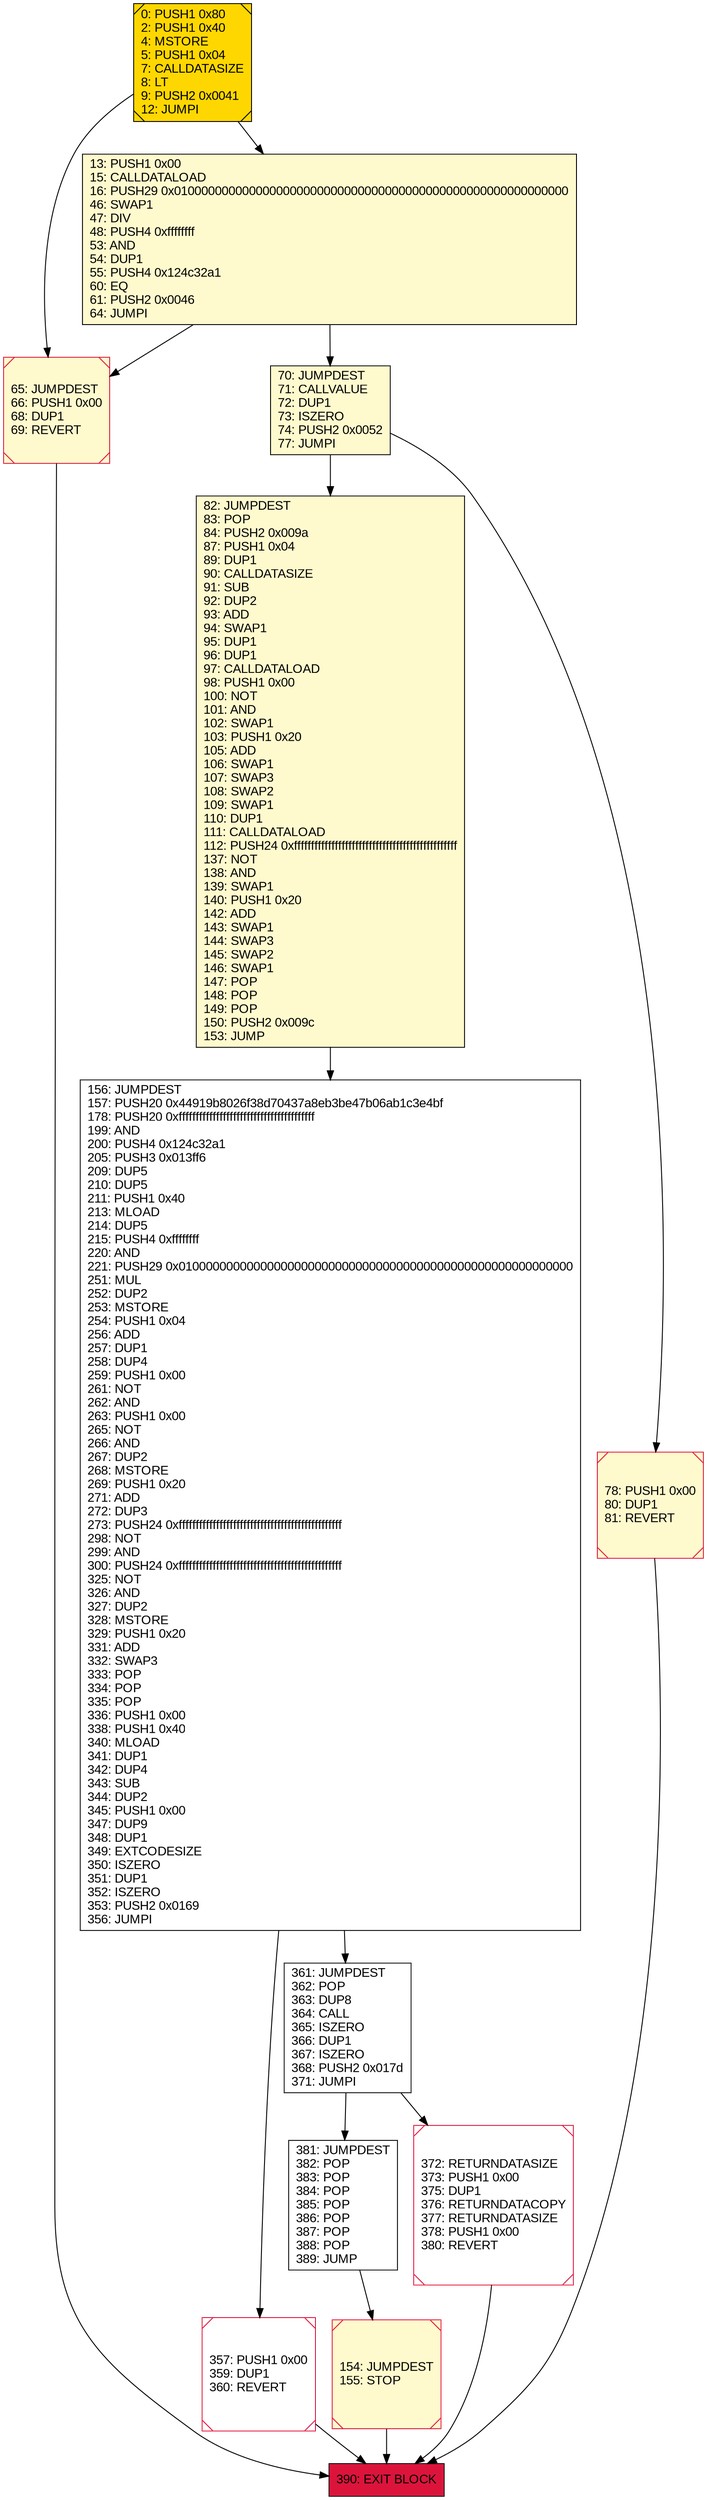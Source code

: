 digraph G {
bgcolor=transparent rankdir=UD;
node [shape=box style=filled color=black fillcolor=white fontname=arial fontcolor=black];
82 [label="82: JUMPDEST\l83: POP\l84: PUSH2 0x009a\l87: PUSH1 0x04\l89: DUP1\l90: CALLDATASIZE\l91: SUB\l92: DUP2\l93: ADD\l94: SWAP1\l95: DUP1\l96: DUP1\l97: CALLDATALOAD\l98: PUSH1 0x00\l100: NOT\l101: AND\l102: SWAP1\l103: PUSH1 0x20\l105: ADD\l106: SWAP1\l107: SWAP3\l108: SWAP2\l109: SWAP1\l110: DUP1\l111: CALLDATALOAD\l112: PUSH24 0xffffffffffffffffffffffffffffffffffffffffffffffff\l137: NOT\l138: AND\l139: SWAP1\l140: PUSH1 0x20\l142: ADD\l143: SWAP1\l144: SWAP3\l145: SWAP2\l146: SWAP1\l147: POP\l148: POP\l149: POP\l150: PUSH2 0x009c\l153: JUMP\l" fillcolor=lemonchiffon ];
381 [label="381: JUMPDEST\l382: POP\l383: POP\l384: POP\l385: POP\l386: POP\l387: POP\l388: POP\l389: JUMP\l" ];
156 [label="156: JUMPDEST\l157: PUSH20 0x44919b8026f38d70437a8eb3be47b06ab1c3e4bf\l178: PUSH20 0xffffffffffffffffffffffffffffffffffffffff\l199: AND\l200: PUSH4 0x124c32a1\l205: PUSH3 0x013ff6\l209: DUP5\l210: DUP5\l211: PUSH1 0x40\l213: MLOAD\l214: DUP5\l215: PUSH4 0xffffffff\l220: AND\l221: PUSH29 0x0100000000000000000000000000000000000000000000000000000000\l251: MUL\l252: DUP2\l253: MSTORE\l254: PUSH1 0x04\l256: ADD\l257: DUP1\l258: DUP4\l259: PUSH1 0x00\l261: NOT\l262: AND\l263: PUSH1 0x00\l265: NOT\l266: AND\l267: DUP2\l268: MSTORE\l269: PUSH1 0x20\l271: ADD\l272: DUP3\l273: PUSH24 0xffffffffffffffffffffffffffffffffffffffffffffffff\l298: NOT\l299: AND\l300: PUSH24 0xffffffffffffffffffffffffffffffffffffffffffffffff\l325: NOT\l326: AND\l327: DUP2\l328: MSTORE\l329: PUSH1 0x20\l331: ADD\l332: SWAP3\l333: POP\l334: POP\l335: POP\l336: PUSH1 0x00\l338: PUSH1 0x40\l340: MLOAD\l341: DUP1\l342: DUP4\l343: SUB\l344: DUP2\l345: PUSH1 0x00\l347: DUP9\l348: DUP1\l349: EXTCODESIZE\l350: ISZERO\l351: DUP1\l352: ISZERO\l353: PUSH2 0x0169\l356: JUMPI\l" ];
65 [label="65: JUMPDEST\l66: PUSH1 0x00\l68: DUP1\l69: REVERT\l" fillcolor=lemonchiffon shape=Msquare color=crimson ];
357 [label="357: PUSH1 0x00\l359: DUP1\l360: REVERT\l" shape=Msquare color=crimson ];
390 [label="390: EXIT BLOCK\l" fillcolor=crimson ];
0 [label="0: PUSH1 0x80\l2: PUSH1 0x40\l4: MSTORE\l5: PUSH1 0x04\l7: CALLDATASIZE\l8: LT\l9: PUSH2 0x0041\l12: JUMPI\l" fillcolor=lemonchiffon shape=Msquare fillcolor=gold ];
13 [label="13: PUSH1 0x00\l15: CALLDATALOAD\l16: PUSH29 0x0100000000000000000000000000000000000000000000000000000000\l46: SWAP1\l47: DIV\l48: PUSH4 0xffffffff\l53: AND\l54: DUP1\l55: PUSH4 0x124c32a1\l60: EQ\l61: PUSH2 0x0046\l64: JUMPI\l" fillcolor=lemonchiffon ];
70 [label="70: JUMPDEST\l71: CALLVALUE\l72: DUP1\l73: ISZERO\l74: PUSH2 0x0052\l77: JUMPI\l" fillcolor=lemonchiffon ];
154 [label="154: JUMPDEST\l155: STOP\l" fillcolor=lemonchiffon shape=Msquare color=crimson ];
78 [label="78: PUSH1 0x00\l80: DUP1\l81: REVERT\l" fillcolor=lemonchiffon shape=Msquare color=crimson ];
372 [label="372: RETURNDATASIZE\l373: PUSH1 0x00\l375: DUP1\l376: RETURNDATACOPY\l377: RETURNDATASIZE\l378: PUSH1 0x00\l380: REVERT\l" shape=Msquare color=crimson ];
361 [label="361: JUMPDEST\l362: POP\l363: DUP8\l364: CALL\l365: ISZERO\l366: DUP1\l367: ISZERO\l368: PUSH2 0x017d\l371: JUMPI\l" ];
13 -> 70;
70 -> 78;
65 -> 390;
357 -> 390;
82 -> 156;
0 -> 13;
156 -> 357;
154 -> 390;
78 -> 390;
372 -> 390;
13 -> 65;
0 -> 65;
70 -> 82;
381 -> 154;
361 -> 372;
361 -> 381;
156 -> 361;
}